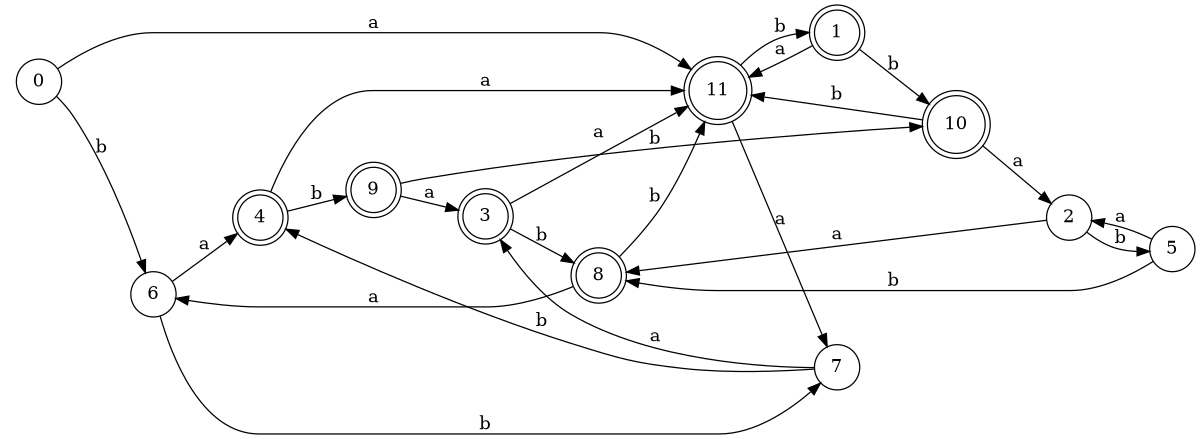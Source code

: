 digraph n10_2 {
__start0 [label="" shape="none"];

rankdir=LR;
size="8,5";

s0 [style="filled", color="black", fillcolor="white" shape="circle", label="0"];
s1 [style="rounded,filled", color="black", fillcolor="white" shape="doublecircle", label="1"];
s2 [style="filled", color="black", fillcolor="white" shape="circle", label="2"];
s3 [style="rounded,filled", color="black", fillcolor="white" shape="doublecircle", label="3"];
s4 [style="rounded,filled", color="black", fillcolor="white" shape="doublecircle", label="4"];
s5 [style="filled", color="black", fillcolor="white" shape="circle", label="5"];
s6 [style="filled", color="black", fillcolor="white" shape="circle", label="6"];
s7 [style="filled", color="black", fillcolor="white" shape="circle", label="7"];
s8 [style="rounded,filled", color="black", fillcolor="white" shape="doublecircle", label="8"];
s9 [style="rounded,filled", color="black", fillcolor="white" shape="doublecircle", label="9"];
s10 [style="rounded,filled", color="black", fillcolor="white" shape="doublecircle", label="10"];
s11 [style="rounded,filled", color="black", fillcolor="white" shape="doublecircle", label="11"];
s0 -> s11 [label="a"];
s0 -> s6 [label="b"];
s1 -> s11 [label="a"];
s1 -> s10 [label="b"];
s2 -> s8 [label="a"];
s2 -> s5 [label="b"];
s3 -> s11 [label="a"];
s3 -> s8 [label="b"];
s4 -> s11 [label="a"];
s4 -> s9 [label="b"];
s5 -> s2 [label="a"];
s5 -> s8 [label="b"];
s6 -> s4 [label="a"];
s6 -> s7 [label="b"];
s7 -> s3 [label="a"];
s7 -> s4 [label="b"];
s8 -> s6 [label="a"];
s8 -> s11 [label="b"];
s9 -> s3 [label="a"];
s9 -> s10 [label="b"];
s10 -> s2 [label="a"];
s10 -> s11 [label="b"];
s11 -> s7 [label="a"];
s11 -> s1 [label="b"];

}
